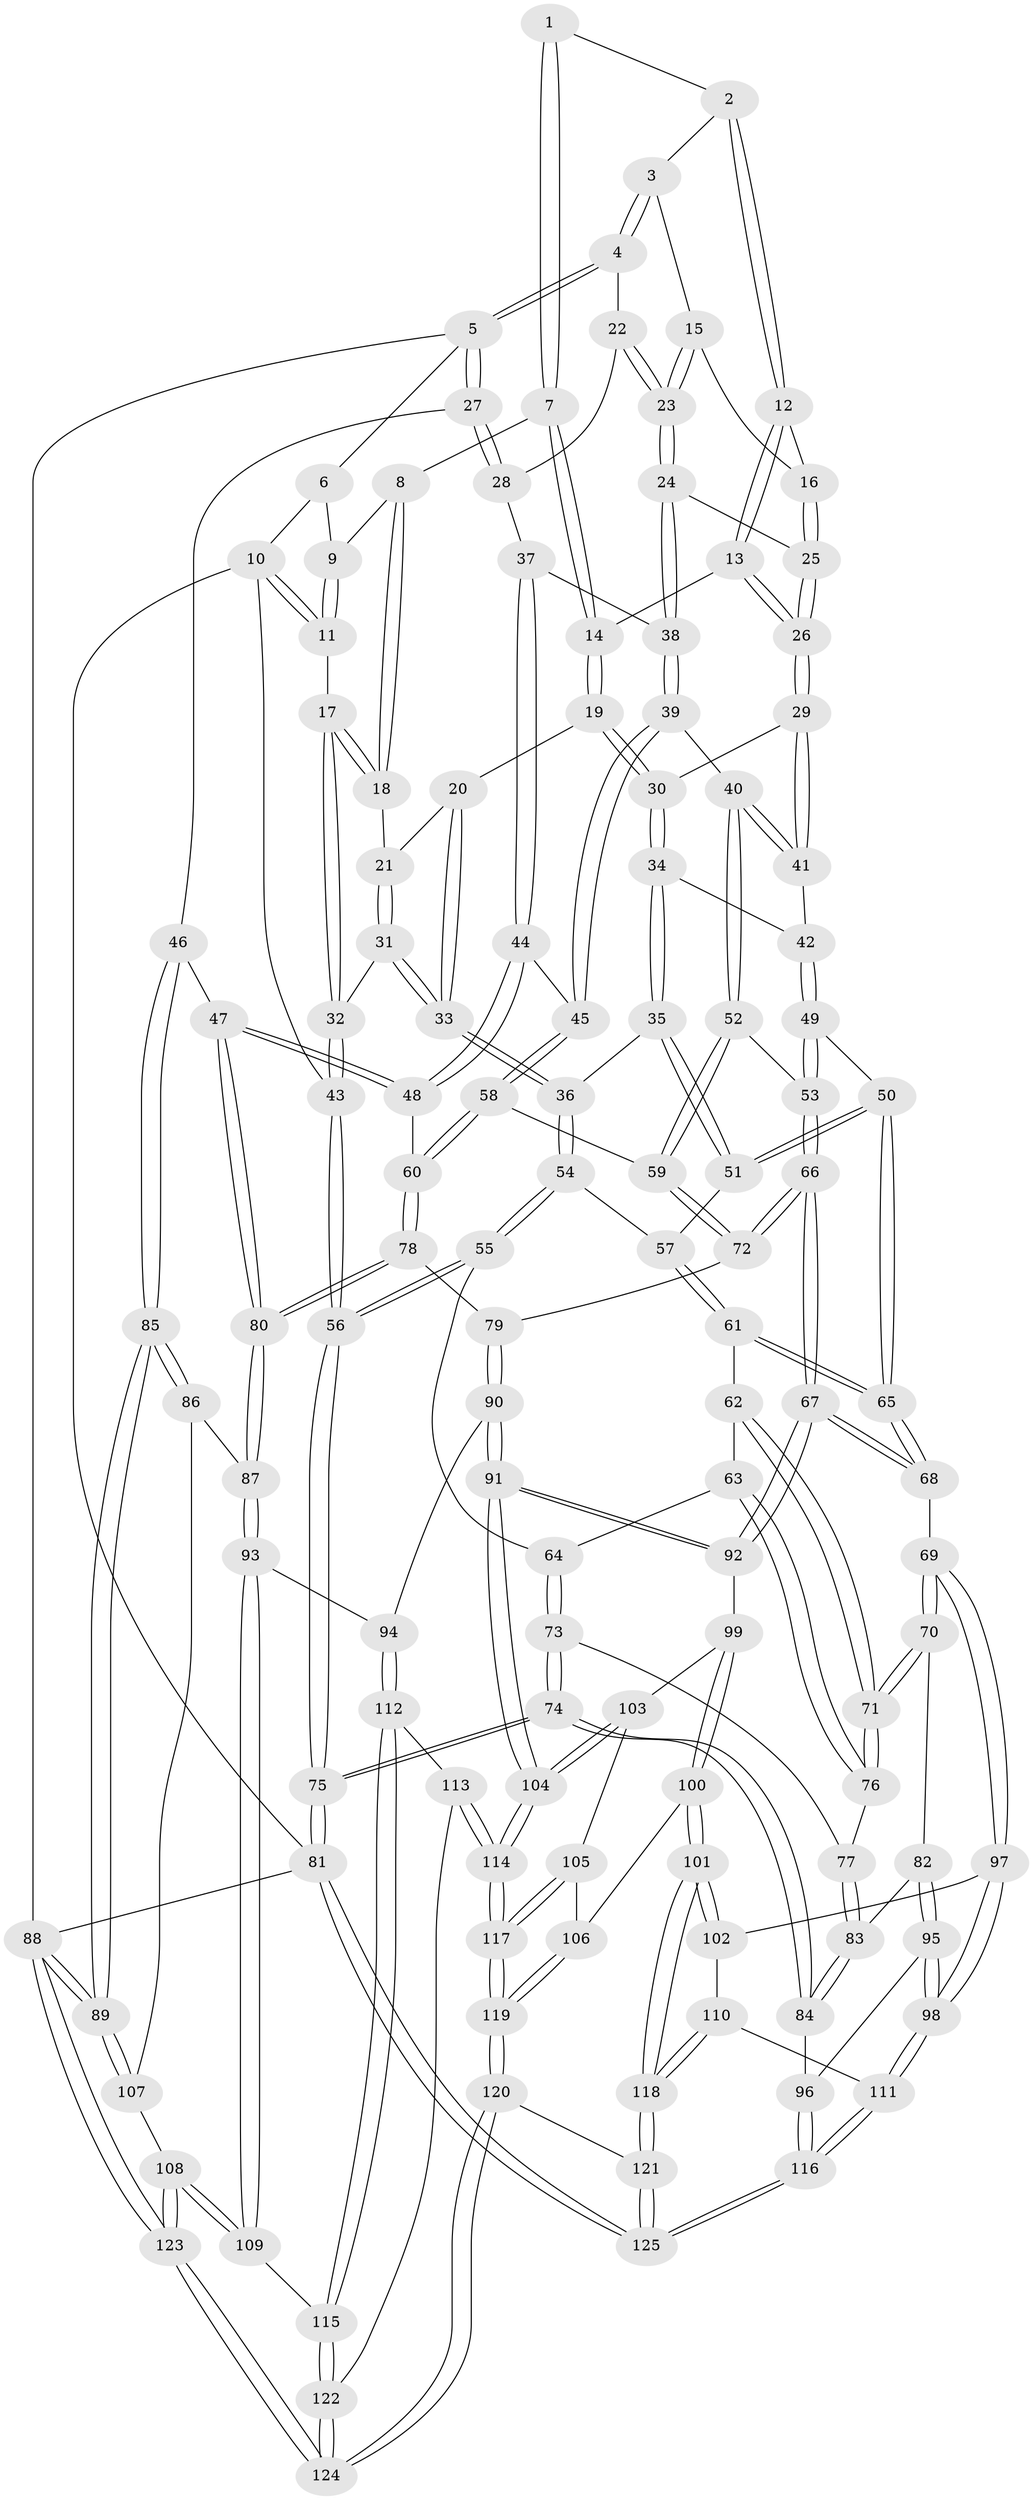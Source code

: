 // Generated by graph-tools (version 1.1) at 2025/17/03/09/25 04:17:05]
// undirected, 125 vertices, 309 edges
graph export_dot {
graph [start="1"]
  node [color=gray90,style=filled];
  1 [pos="+0.36772682643600957+0"];
  2 [pos="+0.5306685932145893+0"];
  3 [pos="+0.8254802898758649+0"];
  4 [pos="+1+0"];
  5 [pos="+1+0"];
  6 [pos="+0.261998823971587+0"];
  7 [pos="+0.35678930943740933+0.10624159076344672"];
  8 [pos="+0.2246797533079483+0.054531986791499724"];
  9 [pos="+0.2348201154894767+0"];
  10 [pos="+0+0.1280745836516188"];
  11 [pos="+0+0.1455588611666256"];
  12 [pos="+0.5076452348067121+0.07831490899506831"];
  13 [pos="+0.4197758629305148+0.16746550848006694"];
  14 [pos="+0.41973414898104455+0.16749179821632965"];
  15 [pos="+0.7470196933072376+0.09576215082204606"];
  16 [pos="+0.5327448407424611+0.10326919421661541"];
  17 [pos="+0.13552440768966323+0.17236931666690816"];
  18 [pos="+0.17915508904940675+0.15364026082956578"];
  19 [pos="+0.37338823142155086+0.23492968312675497"];
  20 [pos="+0.3623570184801394+0.23722794240612752"];
  21 [pos="+0.2550708176661548+0.1995069282509062"];
  22 [pos="+0.8830725116128852+0.1923171606819051"];
  23 [pos="+0.7207808768087285+0.23190365656457562"];
  24 [pos="+0.7161246897899419+0.23921449954771806"];
  25 [pos="+0.6583206810856934+0.24193341810595478"];
  26 [pos="+0.59467207970995+0.2894303974446808"];
  27 [pos="+1+0.2597360986945329"];
  28 [pos="+0.9609925365870857+0.280370377084069"];
  29 [pos="+0.5746857998363757+0.31375001797897106"];
  30 [pos="+0.4268720451163055+0.3016421590692228"];
  31 [pos="+0.213572683872428+0.41585840422366793"];
  32 [pos="+0.16577843645471307+0.39436789312019316"];
  33 [pos="+0.24355772164874243+0.4350827888511645"];
  34 [pos="+0.42205516028234263+0.4049828608464826"];
  35 [pos="+0.3083066802405175+0.4782670933281543"];
  36 [pos="+0.2525979665398503+0.44978436644804237"];
  37 [pos="+0.8501428657469885+0.35740752178444307"];
  38 [pos="+0.7319874516392296+0.2664391414483267"];
  39 [pos="+0.6805605355581836+0.48779073094461767"];
  40 [pos="+0.6252432463141677+0.4944529709972214"];
  41 [pos="+0.5626503853463614+0.4290330087561148"];
  42 [pos="+0.5077282107906665+0.4376659263124506"];
  43 [pos="+0+0.45597303967771535"];
  44 [pos="+0.8671136686412209+0.4763793752556474"];
  45 [pos="+0.7689327288380016+0.5220537443671344"];
  46 [pos="+1+0.5741131776491344"];
  47 [pos="+1+0.5721269715071206"];
  48 [pos="+1+0.5577621770123361"];
  49 [pos="+0.42157659431879335+0.5972914607277259"];
  50 [pos="+0.39163796984656085+0.593262607641528"];
  51 [pos="+0.35870132387973647+0.566080929107935"];
  52 [pos="+0.5728588344827557+0.6000888239900835"];
  53 [pos="+0.4657465436095434+0.619380031617407"];
  54 [pos="+0.16699977935004662+0.5691614441326507"];
  55 [pos="+0.10507833057926332+0.6009743552757073"];
  56 [pos="+0+0.46833024822444813"];
  57 [pos="+0.241771314586005+0.6442724966766847"];
  58 [pos="+0.7613070669982392+0.6486502495001166"];
  59 [pos="+0.6100904574738231+0.6495303352555972"];
  60 [pos="+0.7689416832073315+0.6632928818530345"];
  61 [pos="+0.23939326959811705+0.6561135483525266"];
  62 [pos="+0.2177286415265727+0.6763031419799298"];
  63 [pos="+0.12402490466839705+0.6680310142918006"];
  64 [pos="+0.11827279026785185+0.6626330972049479"];
  65 [pos="+0.3265146331850708+0.7414212810383672"];
  66 [pos="+0.48407815174496177+0.7765698461726226"];
  67 [pos="+0.45818355145248524+0.8077319945045516"];
  68 [pos="+0.3231715171355574+0.7889672215583138"];
  69 [pos="+0.31854757004868783+0.7925865348780233"];
  70 [pos="+0.24234764469890938+0.7831470909023357"];
  71 [pos="+0.2152865127726102+0.7536668355087099"];
  72 [pos="+0.6119182459230494+0.7639947595253164"];
  73 [pos="+0.025141901465484378+0.7542900652201618"];
  74 [pos="+0+0.8538205940138447"];
  75 [pos="+0+0.8706860876977698"];
  76 [pos="+0.1517320609682199+0.7364556352688566"];
  77 [pos="+0.13903140164620276+0.75307506920536"];
  78 [pos="+0.7867859357417962+0.7312147422382367"];
  79 [pos="+0.6122826818790499+0.7643119767666041"];
  80 [pos="+0.8183074971509021+0.7660933139892392"];
  81 [pos="+0+1"];
  82 [pos="+0.171560060238407+0.8418252939373313"];
  83 [pos="+0.1255817773575048+0.8224415675905463"];
  84 [pos="+0+0.8577705008619956"];
  85 [pos="+1+0.7693734091672606"];
  86 [pos="+0.9200320709836952+0.8595838279676867"];
  87 [pos="+0.8268838628474349+0.8180118536557606"];
  88 [pos="+1+1"];
  89 [pos="+1+1"];
  90 [pos="+0.6433465263986882+0.8790687781537142"];
  91 [pos="+0.6427249488796795+0.8799527043783278"];
  92 [pos="+0.46179675807452514+0.822086308194553"];
  93 [pos="+0.7909600961541441+0.8593126468546073"];
  94 [pos="+0.7825849977997894+0.8674536960020086"];
  95 [pos="+0.17434618670086463+0.8578047564903829"];
  96 [pos="+0.12078349178768985+0.9280711587721161"];
  97 [pos="+0.31596847286322477+0.8110332958849287"];
  98 [pos="+0.23225998177939602+0.9256330931673215"];
  99 [pos="+0.46701885301618845+0.8673732315856136"];
  100 [pos="+0.434009045443481+0.9241315928974866"];
  101 [pos="+0.38957973914234995+0.954826668612453"];
  102 [pos="+0.3480249964781641+0.9188667899779587"];
  103 [pos="+0.527153781521894+0.9077539401559869"];
  104 [pos="+0.6109862032659925+0.9409882755396597"];
  105 [pos="+0.496957648256152+0.9613004996653146"];
  106 [pos="+0.4579220324530295+0.947300422434257"];
  107 [pos="+0.9283743775814263+0.9346193705816667"];
  108 [pos="+0.8977008305680336+0.9824162290536802"];
  109 [pos="+0.8732891003280181+0.9753773654786749"];
  110 [pos="+0.287125167963974+0.9431894121383303"];
  111 [pos="+0.23304263367675254+0.9581259940309829"];
  112 [pos="+0.7792338001397487+0.93571694490445"];
  113 [pos="+0.7012608050395822+0.976900177539306"];
  114 [pos="+0.613696231790997+1"];
  115 [pos="+0.7901231626554065+0.9746407224121825"];
  116 [pos="+0.20176998611422983+1"];
  117 [pos="+0.5934955084654782+1"];
  118 [pos="+0.37992758373132085+1"];
  119 [pos="+0.5816697360472459+1"];
  120 [pos="+0.580446139010796+1"];
  121 [pos="+0.3503655024224032+1"];
  122 [pos="+0.786327850493961+1"];
  123 [pos="+0.887390998662904+1"];
  124 [pos="+0.7796508203627902+1"];
  125 [pos="+0.201913599153008+1"];
  1 -- 2;
  1 -- 7;
  1 -- 7;
  2 -- 3;
  2 -- 12;
  2 -- 12;
  3 -- 4;
  3 -- 4;
  3 -- 15;
  4 -- 5;
  4 -- 5;
  4 -- 22;
  5 -- 6;
  5 -- 27;
  5 -- 27;
  5 -- 88;
  6 -- 9;
  6 -- 10;
  7 -- 8;
  7 -- 14;
  7 -- 14;
  8 -- 9;
  8 -- 18;
  8 -- 18;
  9 -- 11;
  9 -- 11;
  10 -- 11;
  10 -- 11;
  10 -- 43;
  10 -- 81;
  11 -- 17;
  12 -- 13;
  12 -- 13;
  12 -- 16;
  13 -- 14;
  13 -- 26;
  13 -- 26;
  14 -- 19;
  14 -- 19;
  15 -- 16;
  15 -- 23;
  15 -- 23;
  16 -- 25;
  16 -- 25;
  17 -- 18;
  17 -- 18;
  17 -- 32;
  17 -- 32;
  18 -- 21;
  19 -- 20;
  19 -- 30;
  19 -- 30;
  20 -- 21;
  20 -- 33;
  20 -- 33;
  21 -- 31;
  21 -- 31;
  22 -- 23;
  22 -- 23;
  22 -- 28;
  23 -- 24;
  23 -- 24;
  24 -- 25;
  24 -- 38;
  24 -- 38;
  25 -- 26;
  25 -- 26;
  26 -- 29;
  26 -- 29;
  27 -- 28;
  27 -- 28;
  27 -- 46;
  28 -- 37;
  29 -- 30;
  29 -- 41;
  29 -- 41;
  30 -- 34;
  30 -- 34;
  31 -- 32;
  31 -- 33;
  31 -- 33;
  32 -- 43;
  32 -- 43;
  33 -- 36;
  33 -- 36;
  34 -- 35;
  34 -- 35;
  34 -- 42;
  35 -- 36;
  35 -- 51;
  35 -- 51;
  36 -- 54;
  36 -- 54;
  37 -- 38;
  37 -- 44;
  37 -- 44;
  38 -- 39;
  38 -- 39;
  39 -- 40;
  39 -- 45;
  39 -- 45;
  40 -- 41;
  40 -- 41;
  40 -- 52;
  40 -- 52;
  41 -- 42;
  42 -- 49;
  42 -- 49;
  43 -- 56;
  43 -- 56;
  44 -- 45;
  44 -- 48;
  44 -- 48;
  45 -- 58;
  45 -- 58;
  46 -- 47;
  46 -- 85;
  46 -- 85;
  47 -- 48;
  47 -- 48;
  47 -- 80;
  47 -- 80;
  48 -- 60;
  49 -- 50;
  49 -- 53;
  49 -- 53;
  50 -- 51;
  50 -- 51;
  50 -- 65;
  50 -- 65;
  51 -- 57;
  52 -- 53;
  52 -- 59;
  52 -- 59;
  53 -- 66;
  53 -- 66;
  54 -- 55;
  54 -- 55;
  54 -- 57;
  55 -- 56;
  55 -- 56;
  55 -- 64;
  56 -- 75;
  56 -- 75;
  57 -- 61;
  57 -- 61;
  58 -- 59;
  58 -- 60;
  58 -- 60;
  59 -- 72;
  59 -- 72;
  60 -- 78;
  60 -- 78;
  61 -- 62;
  61 -- 65;
  61 -- 65;
  62 -- 63;
  62 -- 71;
  62 -- 71;
  63 -- 64;
  63 -- 76;
  63 -- 76;
  64 -- 73;
  64 -- 73;
  65 -- 68;
  65 -- 68;
  66 -- 67;
  66 -- 67;
  66 -- 72;
  66 -- 72;
  67 -- 68;
  67 -- 68;
  67 -- 92;
  67 -- 92;
  68 -- 69;
  69 -- 70;
  69 -- 70;
  69 -- 97;
  69 -- 97;
  70 -- 71;
  70 -- 71;
  70 -- 82;
  71 -- 76;
  71 -- 76;
  72 -- 79;
  73 -- 74;
  73 -- 74;
  73 -- 77;
  74 -- 75;
  74 -- 75;
  74 -- 84;
  74 -- 84;
  75 -- 81;
  75 -- 81;
  76 -- 77;
  77 -- 83;
  77 -- 83;
  78 -- 79;
  78 -- 80;
  78 -- 80;
  79 -- 90;
  79 -- 90;
  80 -- 87;
  80 -- 87;
  81 -- 125;
  81 -- 125;
  81 -- 88;
  82 -- 83;
  82 -- 95;
  82 -- 95;
  83 -- 84;
  83 -- 84;
  84 -- 96;
  85 -- 86;
  85 -- 86;
  85 -- 89;
  85 -- 89;
  86 -- 87;
  86 -- 107;
  87 -- 93;
  87 -- 93;
  88 -- 89;
  88 -- 89;
  88 -- 123;
  88 -- 123;
  89 -- 107;
  89 -- 107;
  90 -- 91;
  90 -- 91;
  90 -- 94;
  91 -- 92;
  91 -- 92;
  91 -- 104;
  91 -- 104;
  92 -- 99;
  93 -- 94;
  93 -- 109;
  93 -- 109;
  94 -- 112;
  94 -- 112;
  95 -- 96;
  95 -- 98;
  95 -- 98;
  96 -- 116;
  96 -- 116;
  97 -- 98;
  97 -- 98;
  97 -- 102;
  98 -- 111;
  98 -- 111;
  99 -- 100;
  99 -- 100;
  99 -- 103;
  100 -- 101;
  100 -- 101;
  100 -- 106;
  101 -- 102;
  101 -- 102;
  101 -- 118;
  101 -- 118;
  102 -- 110;
  103 -- 104;
  103 -- 104;
  103 -- 105;
  104 -- 114;
  104 -- 114;
  105 -- 106;
  105 -- 117;
  105 -- 117;
  106 -- 119;
  106 -- 119;
  107 -- 108;
  108 -- 109;
  108 -- 109;
  108 -- 123;
  108 -- 123;
  109 -- 115;
  110 -- 111;
  110 -- 118;
  110 -- 118;
  111 -- 116;
  111 -- 116;
  112 -- 113;
  112 -- 115;
  112 -- 115;
  113 -- 114;
  113 -- 114;
  113 -- 122;
  114 -- 117;
  114 -- 117;
  115 -- 122;
  115 -- 122;
  116 -- 125;
  116 -- 125;
  117 -- 119;
  117 -- 119;
  118 -- 121;
  118 -- 121;
  119 -- 120;
  119 -- 120;
  120 -- 121;
  120 -- 124;
  120 -- 124;
  121 -- 125;
  121 -- 125;
  122 -- 124;
  122 -- 124;
  123 -- 124;
  123 -- 124;
}
